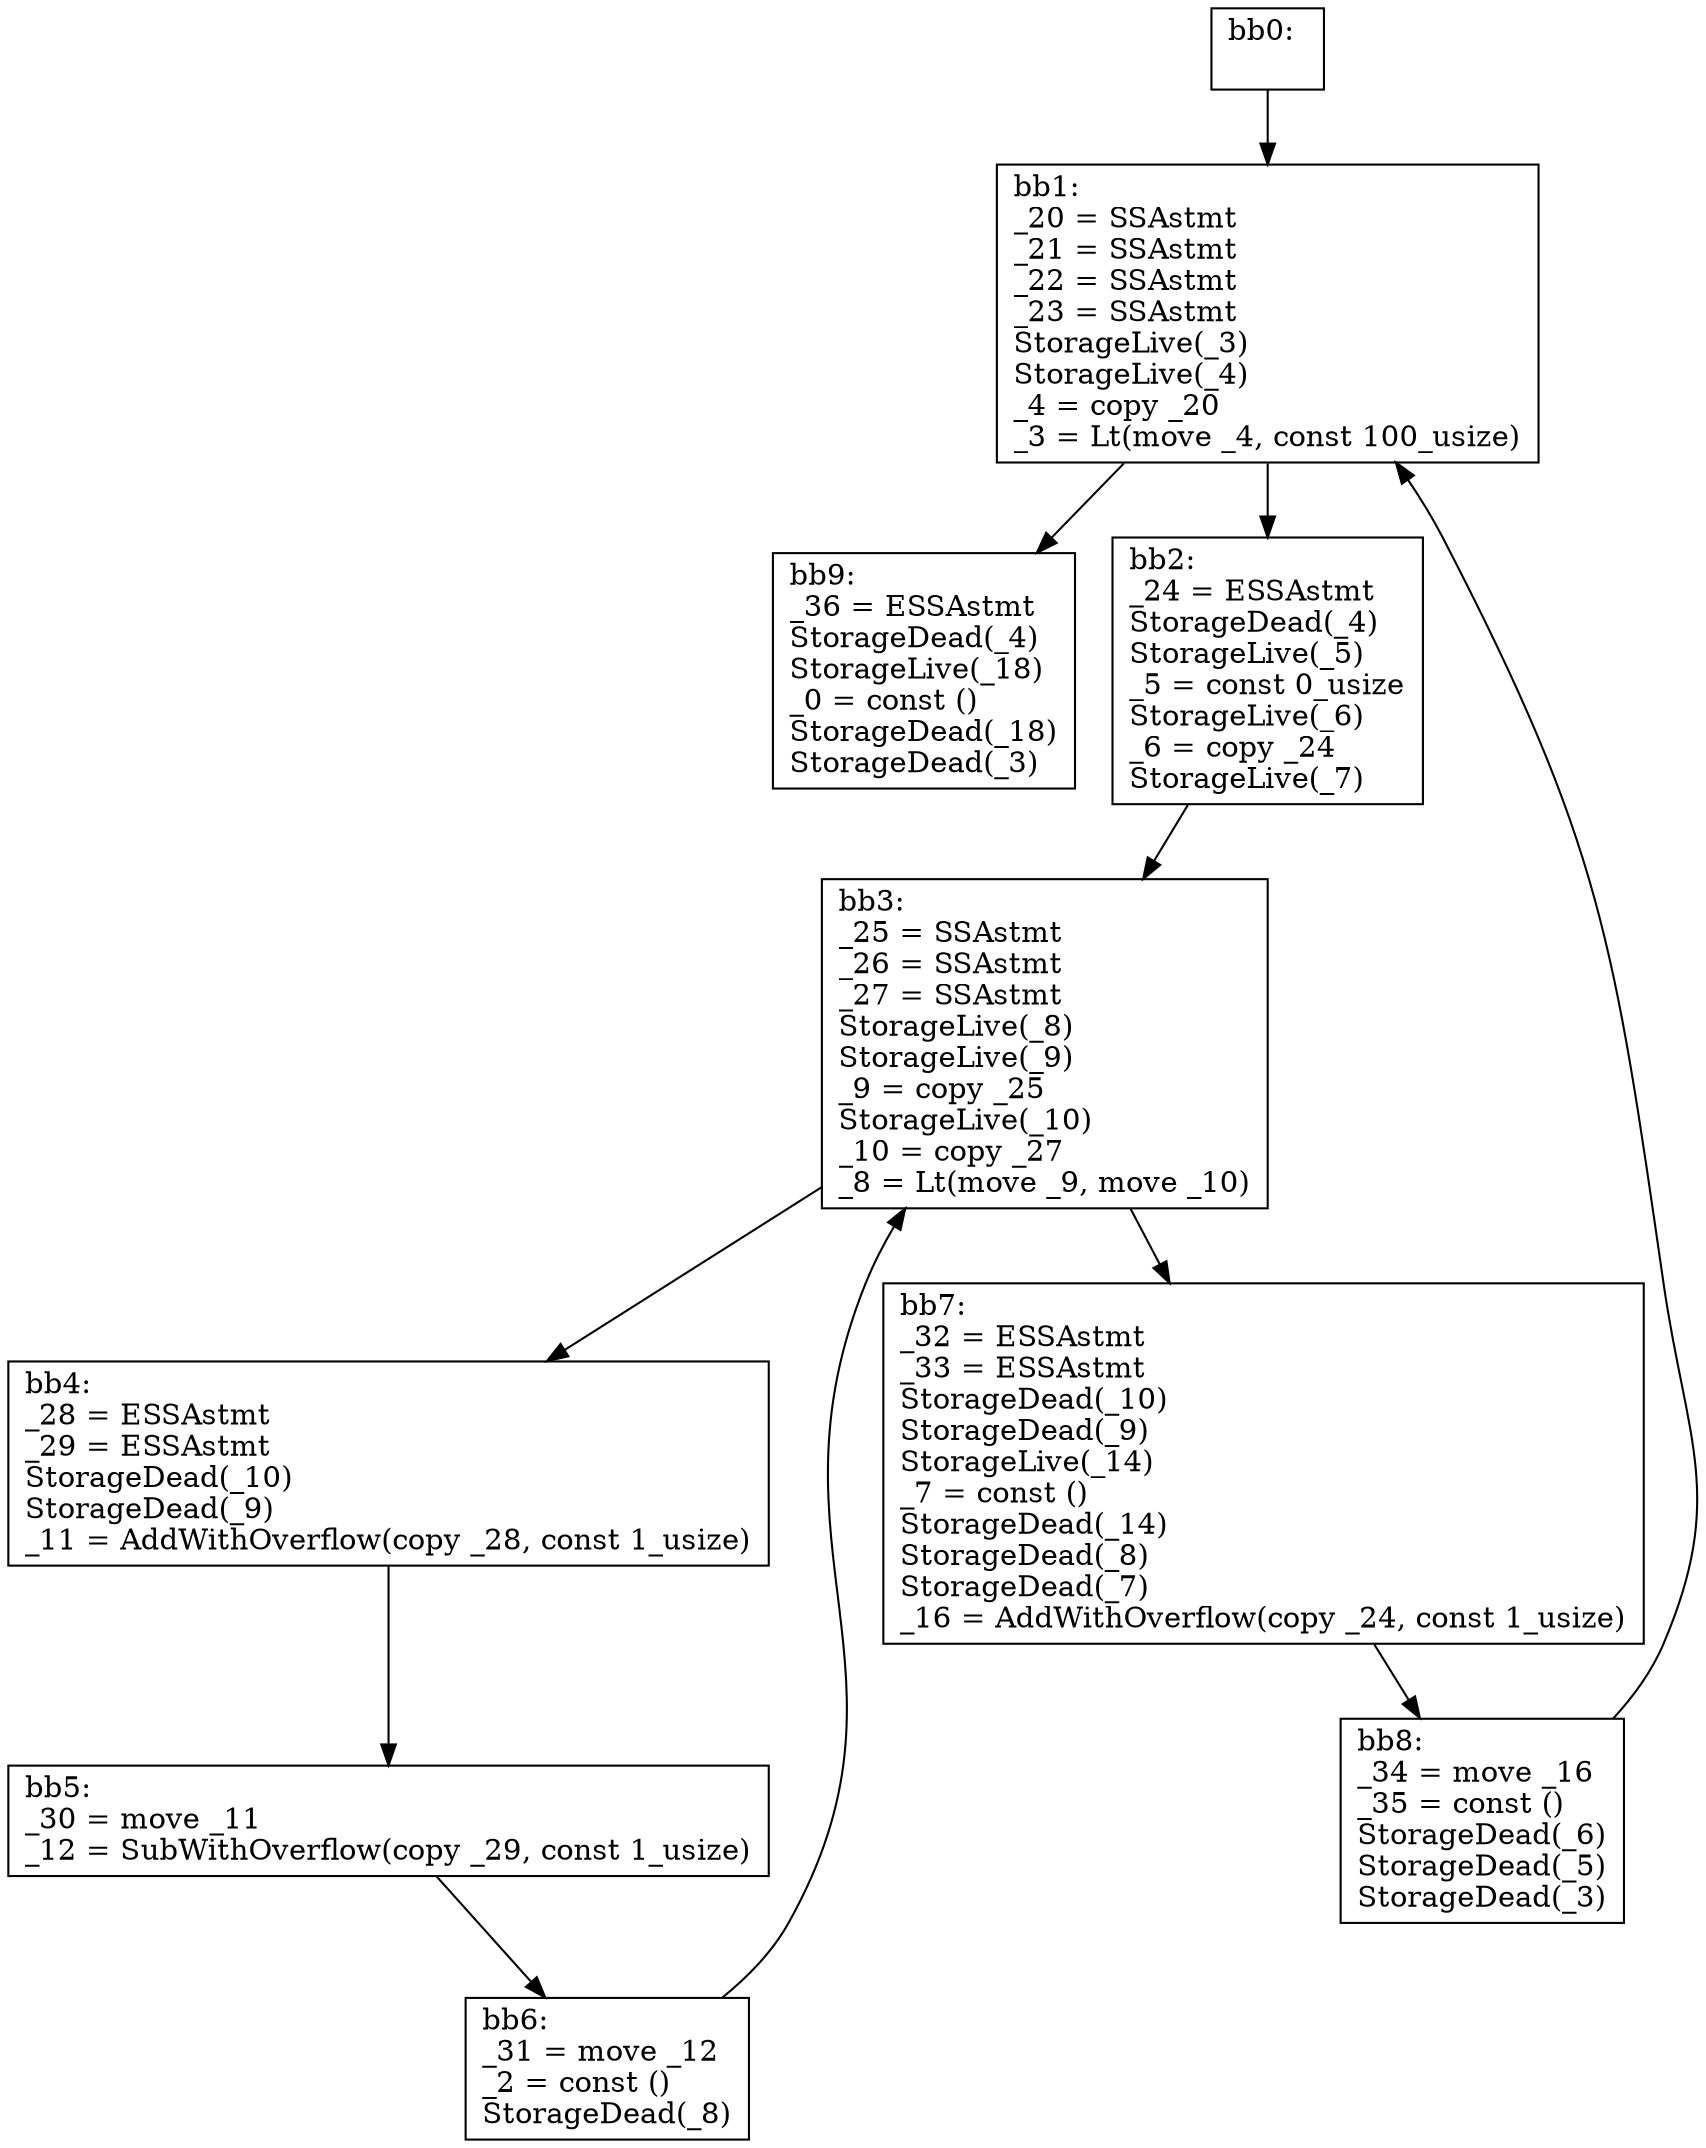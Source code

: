 digraph MIR {
  node [shape=box];
  0 [label="bb0:\l\l"];
  0 -> 1;
  1 [label="bb1:\l_20 = SSAstmt\l_21 = SSAstmt\l_22 = SSAstmt\l_23 = SSAstmt\lStorageLive(_3)\lStorageLive(_4)\l_4 = copy _20\l_3 = Lt(move _4, const 100_usize)\l"];
  1 -> 9;
  1 -> 2;
  2 [label="bb2:\l_24 = ESSAstmt\lStorageDead(_4)\lStorageLive(_5)\l_5 = const 0_usize\lStorageLive(_6)\l_6 = copy _24\lStorageLive(_7)\l"];
  2 -> 3;
  3 [label="bb3:\l_25 = SSAstmt\l_26 = SSAstmt\l_27 = SSAstmt\lStorageLive(_8)\lStorageLive(_9)\l_9 = copy _25\lStorageLive(_10)\l_10 = copy _27\l_8 = Lt(move _9, move _10)\l"];
  3 -> 7;
  3 -> 4;
  4 [label="bb4:\l_28 = ESSAstmt\l_29 = ESSAstmt\lStorageDead(_10)\lStorageDead(_9)\l_11 = AddWithOverflow(copy _28, const 1_usize)\l"];
  4 -> 5;
  5 [label="bb5:\l_30 = move _11\l_12 = SubWithOverflow(copy _29, const 1_usize)\l"];
  5 -> 6;
  6 [label="bb6:\l_31 = move _12\l_2 = const ()\lStorageDead(_8)\l"];
  6 -> 3;
  7 [label="bb7:\l_32 = ESSAstmt\l_33 = ESSAstmt\lStorageDead(_10)\lStorageDead(_9)\lStorageLive(_14)\l_7 = const ()\lStorageDead(_14)\lStorageDead(_8)\lStorageDead(_7)\l_16 = AddWithOverflow(copy _24, const 1_usize)\l"];
  7 -> 8;
  8 [label="bb8:\l_34 = move _16\l_35 = const ()\lStorageDead(_6)\lStorageDead(_5)\lStorageDead(_3)\l"];
  8 -> 1;
  9 [label="bb9:\l_36 = ESSAstmt\lStorageDead(_4)\lStorageLive(_18)\l_0 = const ()\lStorageDead(_18)\lStorageDead(_3)\l"];
}
